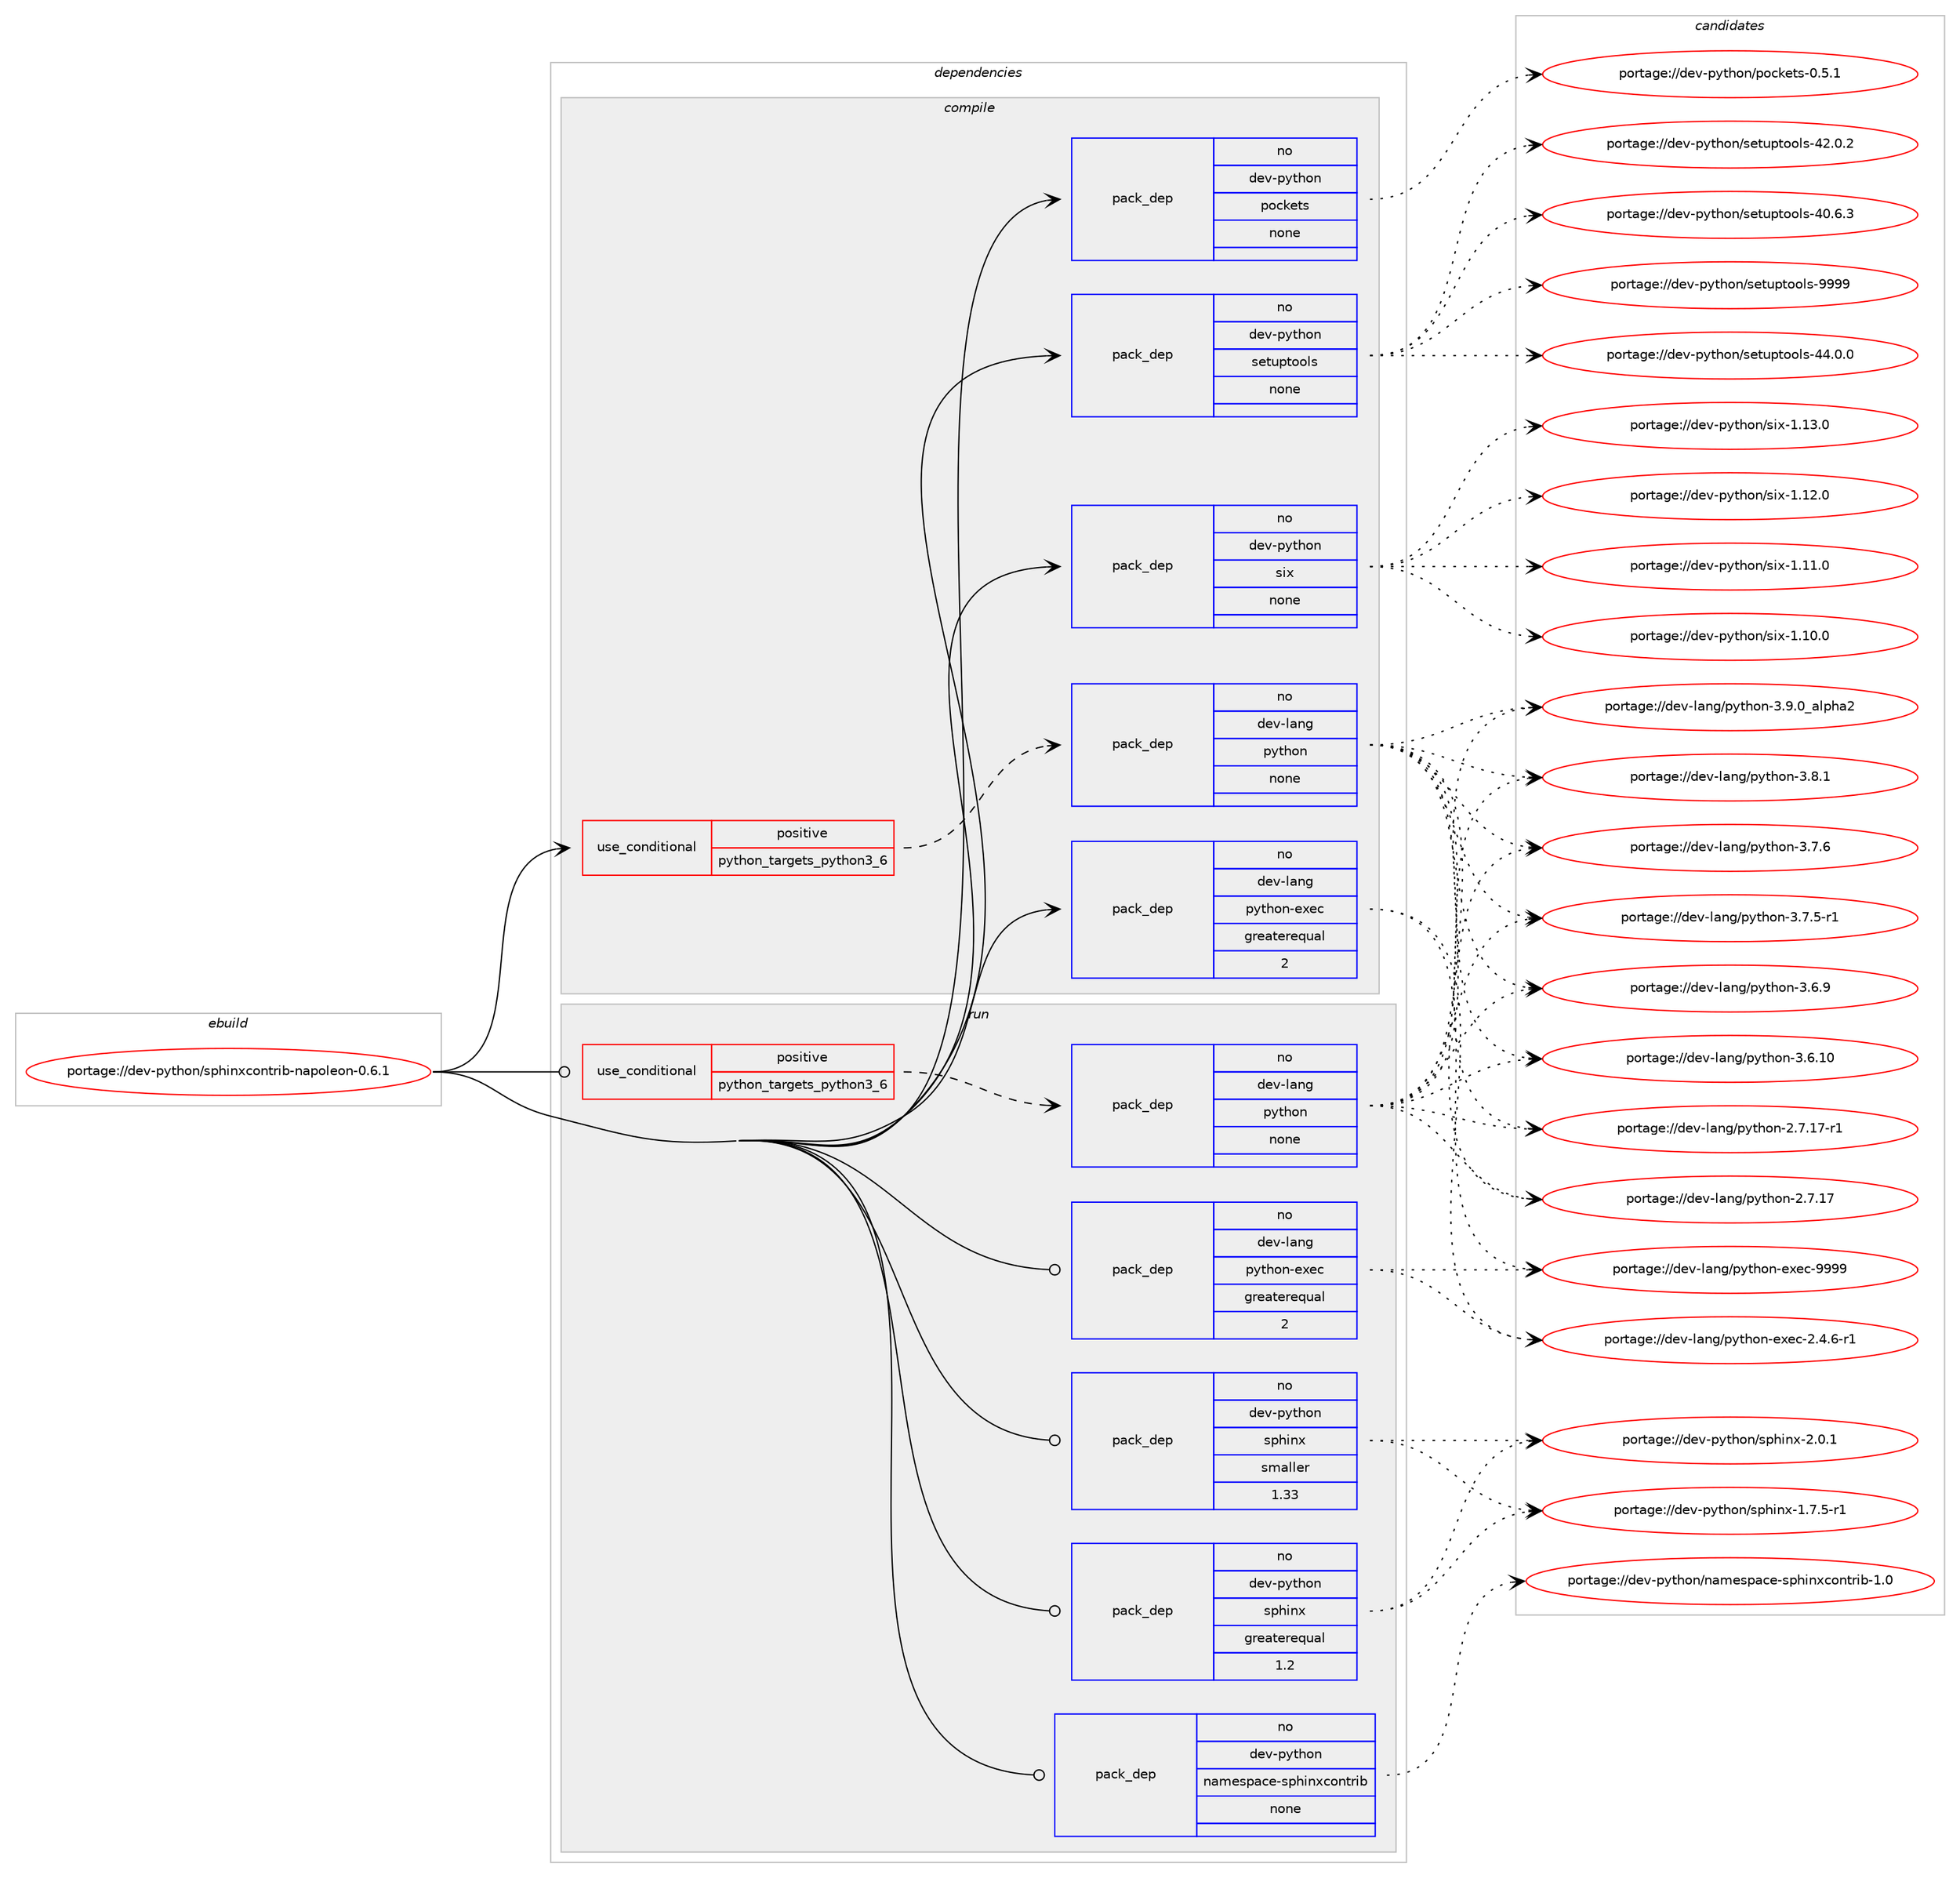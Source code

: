digraph prolog {

# *************
# Graph options
# *************

newrank=true;
concentrate=true;
compound=true;
graph [rankdir=LR,fontname=Helvetica,fontsize=10,ranksep=1.5];#, ranksep=2.5, nodesep=0.2];
edge  [arrowhead=vee];
node  [fontname=Helvetica,fontsize=10];

# **********
# The ebuild
# **********

subgraph cluster_leftcol {
color=gray;
label=<<i>ebuild</i>>;
id [label="portage://dev-python/sphinxcontrib-napoleon-0.6.1", color=red, width=4, href="../dev-python/sphinxcontrib-napoleon-0.6.1.svg"];
}

# ****************
# The dependencies
# ****************

subgraph cluster_midcol {
color=gray;
label=<<i>dependencies</i>>;
subgraph cluster_compile {
fillcolor="#eeeeee";
style=filled;
label=<<i>compile</i>>;
subgraph cond105551 {
dependency424510 [label=<<TABLE BORDER="0" CELLBORDER="1" CELLSPACING="0" CELLPADDING="4"><TR><TD ROWSPAN="3" CELLPADDING="10">use_conditional</TD></TR><TR><TD>positive</TD></TR><TR><TD>python_targets_python3_6</TD></TR></TABLE>>, shape=none, color=red];
subgraph pack314061 {
dependency424511 [label=<<TABLE BORDER="0" CELLBORDER="1" CELLSPACING="0" CELLPADDING="4" WIDTH="220"><TR><TD ROWSPAN="6" CELLPADDING="30">pack_dep</TD></TR><TR><TD WIDTH="110">no</TD></TR><TR><TD>dev-lang</TD></TR><TR><TD>python</TD></TR><TR><TD>none</TD></TR><TR><TD></TD></TR></TABLE>>, shape=none, color=blue];
}
dependency424510:e -> dependency424511:w [weight=20,style="dashed",arrowhead="vee"];
}
id:e -> dependency424510:w [weight=20,style="solid",arrowhead="vee"];
subgraph pack314062 {
dependency424512 [label=<<TABLE BORDER="0" CELLBORDER="1" CELLSPACING="0" CELLPADDING="4" WIDTH="220"><TR><TD ROWSPAN="6" CELLPADDING="30">pack_dep</TD></TR><TR><TD WIDTH="110">no</TD></TR><TR><TD>dev-lang</TD></TR><TR><TD>python-exec</TD></TR><TR><TD>greaterequal</TD></TR><TR><TD>2</TD></TR></TABLE>>, shape=none, color=blue];
}
id:e -> dependency424512:w [weight=20,style="solid",arrowhead="vee"];
subgraph pack314063 {
dependency424513 [label=<<TABLE BORDER="0" CELLBORDER="1" CELLSPACING="0" CELLPADDING="4" WIDTH="220"><TR><TD ROWSPAN="6" CELLPADDING="30">pack_dep</TD></TR><TR><TD WIDTH="110">no</TD></TR><TR><TD>dev-python</TD></TR><TR><TD>pockets</TD></TR><TR><TD>none</TD></TR><TR><TD></TD></TR></TABLE>>, shape=none, color=blue];
}
id:e -> dependency424513:w [weight=20,style="solid",arrowhead="vee"];
subgraph pack314064 {
dependency424514 [label=<<TABLE BORDER="0" CELLBORDER="1" CELLSPACING="0" CELLPADDING="4" WIDTH="220"><TR><TD ROWSPAN="6" CELLPADDING="30">pack_dep</TD></TR><TR><TD WIDTH="110">no</TD></TR><TR><TD>dev-python</TD></TR><TR><TD>setuptools</TD></TR><TR><TD>none</TD></TR><TR><TD></TD></TR></TABLE>>, shape=none, color=blue];
}
id:e -> dependency424514:w [weight=20,style="solid",arrowhead="vee"];
subgraph pack314065 {
dependency424515 [label=<<TABLE BORDER="0" CELLBORDER="1" CELLSPACING="0" CELLPADDING="4" WIDTH="220"><TR><TD ROWSPAN="6" CELLPADDING="30">pack_dep</TD></TR><TR><TD WIDTH="110">no</TD></TR><TR><TD>dev-python</TD></TR><TR><TD>six</TD></TR><TR><TD>none</TD></TR><TR><TD></TD></TR></TABLE>>, shape=none, color=blue];
}
id:e -> dependency424515:w [weight=20,style="solid",arrowhead="vee"];
}
subgraph cluster_compileandrun {
fillcolor="#eeeeee";
style=filled;
label=<<i>compile and run</i>>;
}
subgraph cluster_run {
fillcolor="#eeeeee";
style=filled;
label=<<i>run</i>>;
subgraph cond105552 {
dependency424516 [label=<<TABLE BORDER="0" CELLBORDER="1" CELLSPACING="0" CELLPADDING="4"><TR><TD ROWSPAN="3" CELLPADDING="10">use_conditional</TD></TR><TR><TD>positive</TD></TR><TR><TD>python_targets_python3_6</TD></TR></TABLE>>, shape=none, color=red];
subgraph pack314066 {
dependency424517 [label=<<TABLE BORDER="0" CELLBORDER="1" CELLSPACING="0" CELLPADDING="4" WIDTH="220"><TR><TD ROWSPAN="6" CELLPADDING="30">pack_dep</TD></TR><TR><TD WIDTH="110">no</TD></TR><TR><TD>dev-lang</TD></TR><TR><TD>python</TD></TR><TR><TD>none</TD></TR><TR><TD></TD></TR></TABLE>>, shape=none, color=blue];
}
dependency424516:e -> dependency424517:w [weight=20,style="dashed",arrowhead="vee"];
}
id:e -> dependency424516:w [weight=20,style="solid",arrowhead="odot"];
subgraph pack314067 {
dependency424518 [label=<<TABLE BORDER="0" CELLBORDER="1" CELLSPACING="0" CELLPADDING="4" WIDTH="220"><TR><TD ROWSPAN="6" CELLPADDING="30">pack_dep</TD></TR><TR><TD WIDTH="110">no</TD></TR><TR><TD>dev-lang</TD></TR><TR><TD>python-exec</TD></TR><TR><TD>greaterequal</TD></TR><TR><TD>2</TD></TR></TABLE>>, shape=none, color=blue];
}
id:e -> dependency424518:w [weight=20,style="solid",arrowhead="odot"];
subgraph pack314068 {
dependency424519 [label=<<TABLE BORDER="0" CELLBORDER="1" CELLSPACING="0" CELLPADDING="4" WIDTH="220"><TR><TD ROWSPAN="6" CELLPADDING="30">pack_dep</TD></TR><TR><TD WIDTH="110">no</TD></TR><TR><TD>dev-python</TD></TR><TR><TD>namespace-sphinxcontrib</TD></TR><TR><TD>none</TD></TR><TR><TD></TD></TR></TABLE>>, shape=none, color=blue];
}
id:e -> dependency424519:w [weight=20,style="solid",arrowhead="odot"];
subgraph pack314069 {
dependency424520 [label=<<TABLE BORDER="0" CELLBORDER="1" CELLSPACING="0" CELLPADDING="4" WIDTH="220"><TR><TD ROWSPAN="6" CELLPADDING="30">pack_dep</TD></TR><TR><TD WIDTH="110">no</TD></TR><TR><TD>dev-python</TD></TR><TR><TD>sphinx</TD></TR><TR><TD>greaterequal</TD></TR><TR><TD>1.2</TD></TR></TABLE>>, shape=none, color=blue];
}
id:e -> dependency424520:w [weight=20,style="solid",arrowhead="odot"];
subgraph pack314070 {
dependency424521 [label=<<TABLE BORDER="0" CELLBORDER="1" CELLSPACING="0" CELLPADDING="4" WIDTH="220"><TR><TD ROWSPAN="6" CELLPADDING="30">pack_dep</TD></TR><TR><TD WIDTH="110">no</TD></TR><TR><TD>dev-python</TD></TR><TR><TD>sphinx</TD></TR><TR><TD>smaller</TD></TR><TR><TD>1.33</TD></TR></TABLE>>, shape=none, color=blue];
}
id:e -> dependency424521:w [weight=20,style="solid",arrowhead="odot"];
}
}

# **************
# The candidates
# **************

subgraph cluster_choices {
rank=same;
color=gray;
label=<<i>candidates</i>>;

subgraph choice314061 {
color=black;
nodesep=1;
choice10010111845108971101034711212111610411111045514657464895971081121049750 [label="portage://dev-lang/python-3.9.0_alpha2", color=red, width=4,href="../dev-lang/python-3.9.0_alpha2.svg"];
choice100101118451089711010347112121116104111110455146564649 [label="portage://dev-lang/python-3.8.1", color=red, width=4,href="../dev-lang/python-3.8.1.svg"];
choice100101118451089711010347112121116104111110455146554654 [label="portage://dev-lang/python-3.7.6", color=red, width=4,href="../dev-lang/python-3.7.6.svg"];
choice1001011184510897110103471121211161041111104551465546534511449 [label="portage://dev-lang/python-3.7.5-r1", color=red, width=4,href="../dev-lang/python-3.7.5-r1.svg"];
choice100101118451089711010347112121116104111110455146544657 [label="portage://dev-lang/python-3.6.9", color=red, width=4,href="../dev-lang/python-3.6.9.svg"];
choice10010111845108971101034711212111610411111045514654464948 [label="portage://dev-lang/python-3.6.10", color=red, width=4,href="../dev-lang/python-3.6.10.svg"];
choice100101118451089711010347112121116104111110455046554649554511449 [label="portage://dev-lang/python-2.7.17-r1", color=red, width=4,href="../dev-lang/python-2.7.17-r1.svg"];
choice10010111845108971101034711212111610411111045504655464955 [label="portage://dev-lang/python-2.7.17", color=red, width=4,href="../dev-lang/python-2.7.17.svg"];
dependency424511:e -> choice10010111845108971101034711212111610411111045514657464895971081121049750:w [style=dotted,weight="100"];
dependency424511:e -> choice100101118451089711010347112121116104111110455146564649:w [style=dotted,weight="100"];
dependency424511:e -> choice100101118451089711010347112121116104111110455146554654:w [style=dotted,weight="100"];
dependency424511:e -> choice1001011184510897110103471121211161041111104551465546534511449:w [style=dotted,weight="100"];
dependency424511:e -> choice100101118451089711010347112121116104111110455146544657:w [style=dotted,weight="100"];
dependency424511:e -> choice10010111845108971101034711212111610411111045514654464948:w [style=dotted,weight="100"];
dependency424511:e -> choice100101118451089711010347112121116104111110455046554649554511449:w [style=dotted,weight="100"];
dependency424511:e -> choice10010111845108971101034711212111610411111045504655464955:w [style=dotted,weight="100"];
}
subgraph choice314062 {
color=black;
nodesep=1;
choice10010111845108971101034711212111610411111045101120101994557575757 [label="portage://dev-lang/python-exec-9999", color=red, width=4,href="../dev-lang/python-exec-9999.svg"];
choice10010111845108971101034711212111610411111045101120101994550465246544511449 [label="portage://dev-lang/python-exec-2.4.6-r1", color=red, width=4,href="../dev-lang/python-exec-2.4.6-r1.svg"];
dependency424512:e -> choice10010111845108971101034711212111610411111045101120101994557575757:w [style=dotted,weight="100"];
dependency424512:e -> choice10010111845108971101034711212111610411111045101120101994550465246544511449:w [style=dotted,weight="100"];
}
subgraph choice314063 {
color=black;
nodesep=1;
choice100101118451121211161041111104711211199107101116115454846534649 [label="portage://dev-python/pockets-0.5.1", color=red, width=4,href="../dev-python/pockets-0.5.1.svg"];
dependency424513:e -> choice100101118451121211161041111104711211199107101116115454846534649:w [style=dotted,weight="100"];
}
subgraph choice314064 {
color=black;
nodesep=1;
choice10010111845112121116104111110471151011161171121161111111081154557575757 [label="portage://dev-python/setuptools-9999", color=red, width=4,href="../dev-python/setuptools-9999.svg"];
choice100101118451121211161041111104711510111611711211611111110811545525246484648 [label="portage://dev-python/setuptools-44.0.0", color=red, width=4,href="../dev-python/setuptools-44.0.0.svg"];
choice100101118451121211161041111104711510111611711211611111110811545525046484650 [label="portage://dev-python/setuptools-42.0.2", color=red, width=4,href="../dev-python/setuptools-42.0.2.svg"];
choice100101118451121211161041111104711510111611711211611111110811545524846544651 [label="portage://dev-python/setuptools-40.6.3", color=red, width=4,href="../dev-python/setuptools-40.6.3.svg"];
dependency424514:e -> choice10010111845112121116104111110471151011161171121161111111081154557575757:w [style=dotted,weight="100"];
dependency424514:e -> choice100101118451121211161041111104711510111611711211611111110811545525246484648:w [style=dotted,weight="100"];
dependency424514:e -> choice100101118451121211161041111104711510111611711211611111110811545525046484650:w [style=dotted,weight="100"];
dependency424514:e -> choice100101118451121211161041111104711510111611711211611111110811545524846544651:w [style=dotted,weight="100"];
}
subgraph choice314065 {
color=black;
nodesep=1;
choice100101118451121211161041111104711510512045494649514648 [label="portage://dev-python/six-1.13.0", color=red, width=4,href="../dev-python/six-1.13.0.svg"];
choice100101118451121211161041111104711510512045494649504648 [label="portage://dev-python/six-1.12.0", color=red, width=4,href="../dev-python/six-1.12.0.svg"];
choice100101118451121211161041111104711510512045494649494648 [label="portage://dev-python/six-1.11.0", color=red, width=4,href="../dev-python/six-1.11.0.svg"];
choice100101118451121211161041111104711510512045494649484648 [label="portage://dev-python/six-1.10.0", color=red, width=4,href="../dev-python/six-1.10.0.svg"];
dependency424515:e -> choice100101118451121211161041111104711510512045494649514648:w [style=dotted,weight="100"];
dependency424515:e -> choice100101118451121211161041111104711510512045494649504648:w [style=dotted,weight="100"];
dependency424515:e -> choice100101118451121211161041111104711510512045494649494648:w [style=dotted,weight="100"];
dependency424515:e -> choice100101118451121211161041111104711510512045494649484648:w [style=dotted,weight="100"];
}
subgraph choice314066 {
color=black;
nodesep=1;
choice10010111845108971101034711212111610411111045514657464895971081121049750 [label="portage://dev-lang/python-3.9.0_alpha2", color=red, width=4,href="../dev-lang/python-3.9.0_alpha2.svg"];
choice100101118451089711010347112121116104111110455146564649 [label="portage://dev-lang/python-3.8.1", color=red, width=4,href="../dev-lang/python-3.8.1.svg"];
choice100101118451089711010347112121116104111110455146554654 [label="portage://dev-lang/python-3.7.6", color=red, width=4,href="../dev-lang/python-3.7.6.svg"];
choice1001011184510897110103471121211161041111104551465546534511449 [label="portage://dev-lang/python-3.7.5-r1", color=red, width=4,href="../dev-lang/python-3.7.5-r1.svg"];
choice100101118451089711010347112121116104111110455146544657 [label="portage://dev-lang/python-3.6.9", color=red, width=4,href="../dev-lang/python-3.6.9.svg"];
choice10010111845108971101034711212111610411111045514654464948 [label="portage://dev-lang/python-3.6.10", color=red, width=4,href="../dev-lang/python-3.6.10.svg"];
choice100101118451089711010347112121116104111110455046554649554511449 [label="portage://dev-lang/python-2.7.17-r1", color=red, width=4,href="../dev-lang/python-2.7.17-r1.svg"];
choice10010111845108971101034711212111610411111045504655464955 [label="portage://dev-lang/python-2.7.17", color=red, width=4,href="../dev-lang/python-2.7.17.svg"];
dependency424517:e -> choice10010111845108971101034711212111610411111045514657464895971081121049750:w [style=dotted,weight="100"];
dependency424517:e -> choice100101118451089711010347112121116104111110455146564649:w [style=dotted,weight="100"];
dependency424517:e -> choice100101118451089711010347112121116104111110455146554654:w [style=dotted,weight="100"];
dependency424517:e -> choice1001011184510897110103471121211161041111104551465546534511449:w [style=dotted,weight="100"];
dependency424517:e -> choice100101118451089711010347112121116104111110455146544657:w [style=dotted,weight="100"];
dependency424517:e -> choice10010111845108971101034711212111610411111045514654464948:w [style=dotted,weight="100"];
dependency424517:e -> choice100101118451089711010347112121116104111110455046554649554511449:w [style=dotted,weight="100"];
dependency424517:e -> choice10010111845108971101034711212111610411111045504655464955:w [style=dotted,weight="100"];
}
subgraph choice314067 {
color=black;
nodesep=1;
choice10010111845108971101034711212111610411111045101120101994557575757 [label="portage://dev-lang/python-exec-9999", color=red, width=4,href="../dev-lang/python-exec-9999.svg"];
choice10010111845108971101034711212111610411111045101120101994550465246544511449 [label="portage://dev-lang/python-exec-2.4.6-r1", color=red, width=4,href="../dev-lang/python-exec-2.4.6-r1.svg"];
dependency424518:e -> choice10010111845108971101034711212111610411111045101120101994557575757:w [style=dotted,weight="100"];
dependency424518:e -> choice10010111845108971101034711212111610411111045101120101994550465246544511449:w [style=dotted,weight="100"];
}
subgraph choice314068 {
color=black;
nodesep=1;
choice100101118451121211161041111104711097109101115112979910145115112104105110120991111101161141059845494648 [label="portage://dev-python/namespace-sphinxcontrib-1.0", color=red, width=4,href="../dev-python/namespace-sphinxcontrib-1.0.svg"];
dependency424519:e -> choice100101118451121211161041111104711097109101115112979910145115112104105110120991111101161141059845494648:w [style=dotted,weight="100"];
}
subgraph choice314069 {
color=black;
nodesep=1;
choice1001011184511212111610411111047115112104105110120455046484649 [label="portage://dev-python/sphinx-2.0.1", color=red, width=4,href="../dev-python/sphinx-2.0.1.svg"];
choice10010111845112121116104111110471151121041051101204549465546534511449 [label="portage://dev-python/sphinx-1.7.5-r1", color=red, width=4,href="../dev-python/sphinx-1.7.5-r1.svg"];
dependency424520:e -> choice1001011184511212111610411111047115112104105110120455046484649:w [style=dotted,weight="100"];
dependency424520:e -> choice10010111845112121116104111110471151121041051101204549465546534511449:w [style=dotted,weight="100"];
}
subgraph choice314070 {
color=black;
nodesep=1;
choice1001011184511212111610411111047115112104105110120455046484649 [label="portage://dev-python/sphinx-2.0.1", color=red, width=4,href="../dev-python/sphinx-2.0.1.svg"];
choice10010111845112121116104111110471151121041051101204549465546534511449 [label="portage://dev-python/sphinx-1.7.5-r1", color=red, width=4,href="../dev-python/sphinx-1.7.5-r1.svg"];
dependency424521:e -> choice1001011184511212111610411111047115112104105110120455046484649:w [style=dotted,weight="100"];
dependency424521:e -> choice10010111845112121116104111110471151121041051101204549465546534511449:w [style=dotted,weight="100"];
}
}

}
